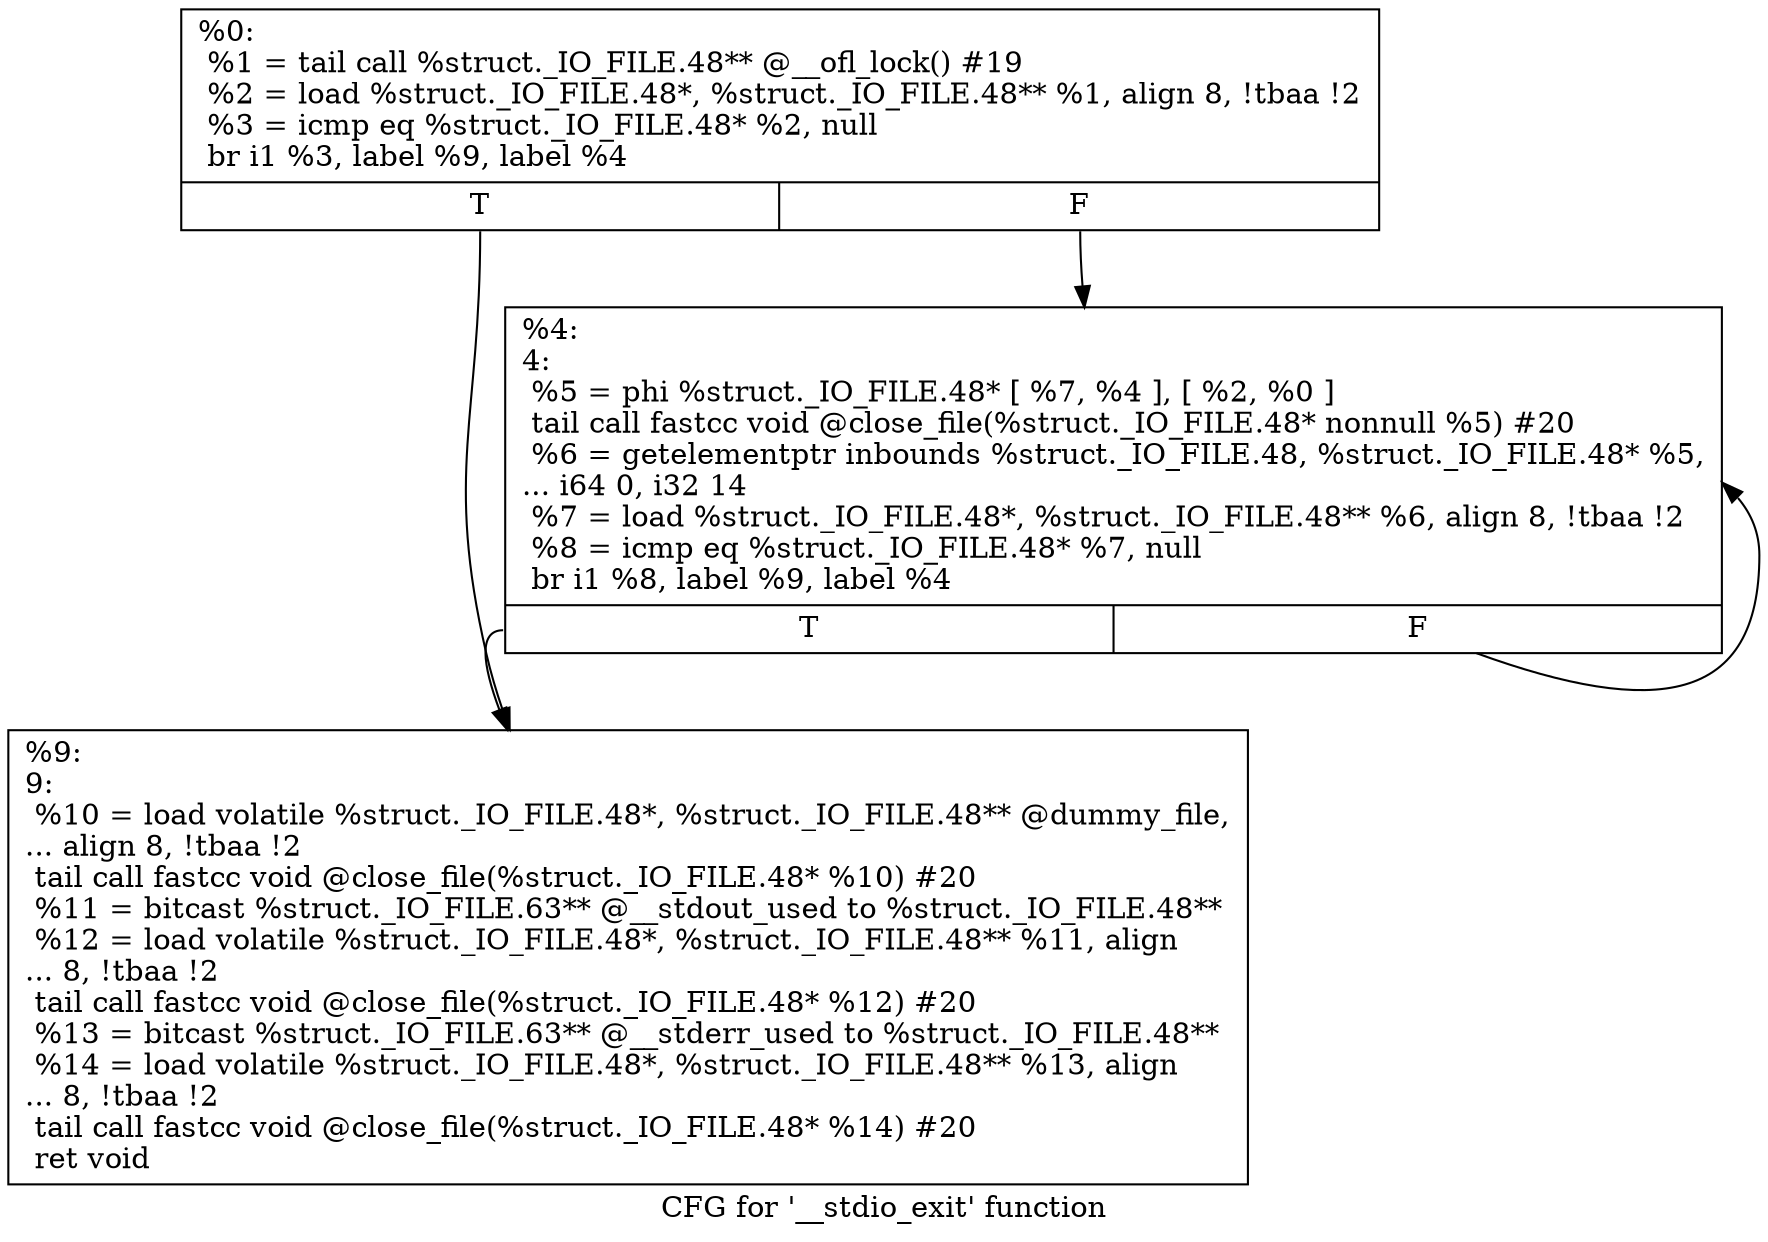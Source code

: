 digraph "CFG for '__stdio_exit' function" {
	label="CFG for '__stdio_exit' function";

	Node0x296e590 [shape=record,label="{%0:\l  %1 = tail call %struct._IO_FILE.48** @__ofl_lock() #19\l  %2 = load %struct._IO_FILE.48*, %struct._IO_FILE.48** %1, align 8, !tbaa !2\l  %3 = icmp eq %struct._IO_FILE.48* %2, null\l  br i1 %3, label %9, label %4\l|{<s0>T|<s1>F}}"];
	Node0x296e590:s0 -> Node0x296e630;
	Node0x296e590:s1 -> Node0x296e5e0;
	Node0x296e5e0 [shape=record,label="{%4:\l4:                                                \l  %5 = phi %struct._IO_FILE.48* [ %7, %4 ], [ %2, %0 ]\l  tail call fastcc void @close_file(%struct._IO_FILE.48* nonnull %5) #20\l  %6 = getelementptr inbounds %struct._IO_FILE.48, %struct._IO_FILE.48* %5,\l... i64 0, i32 14\l  %7 = load %struct._IO_FILE.48*, %struct._IO_FILE.48** %6, align 8, !tbaa !2\l  %8 = icmp eq %struct._IO_FILE.48* %7, null\l  br i1 %8, label %9, label %4\l|{<s0>T|<s1>F}}"];
	Node0x296e5e0:s0 -> Node0x296e630;
	Node0x296e5e0:s1 -> Node0x296e5e0;
	Node0x296e630 [shape=record,label="{%9:\l9:                                                \l  %10 = load volatile %struct._IO_FILE.48*, %struct._IO_FILE.48** @dummy_file,\l... align 8, !tbaa !2\l  tail call fastcc void @close_file(%struct._IO_FILE.48* %10) #20\l  %11 = bitcast %struct._IO_FILE.63** @__stdout_used to %struct._IO_FILE.48**\l  %12 = load volatile %struct._IO_FILE.48*, %struct._IO_FILE.48** %11, align\l... 8, !tbaa !2\l  tail call fastcc void @close_file(%struct._IO_FILE.48* %12) #20\l  %13 = bitcast %struct._IO_FILE.63** @__stderr_used to %struct._IO_FILE.48**\l  %14 = load volatile %struct._IO_FILE.48*, %struct._IO_FILE.48** %13, align\l... 8, !tbaa !2\l  tail call fastcc void @close_file(%struct._IO_FILE.48* %14) #20\l  ret void\l}"];
}
